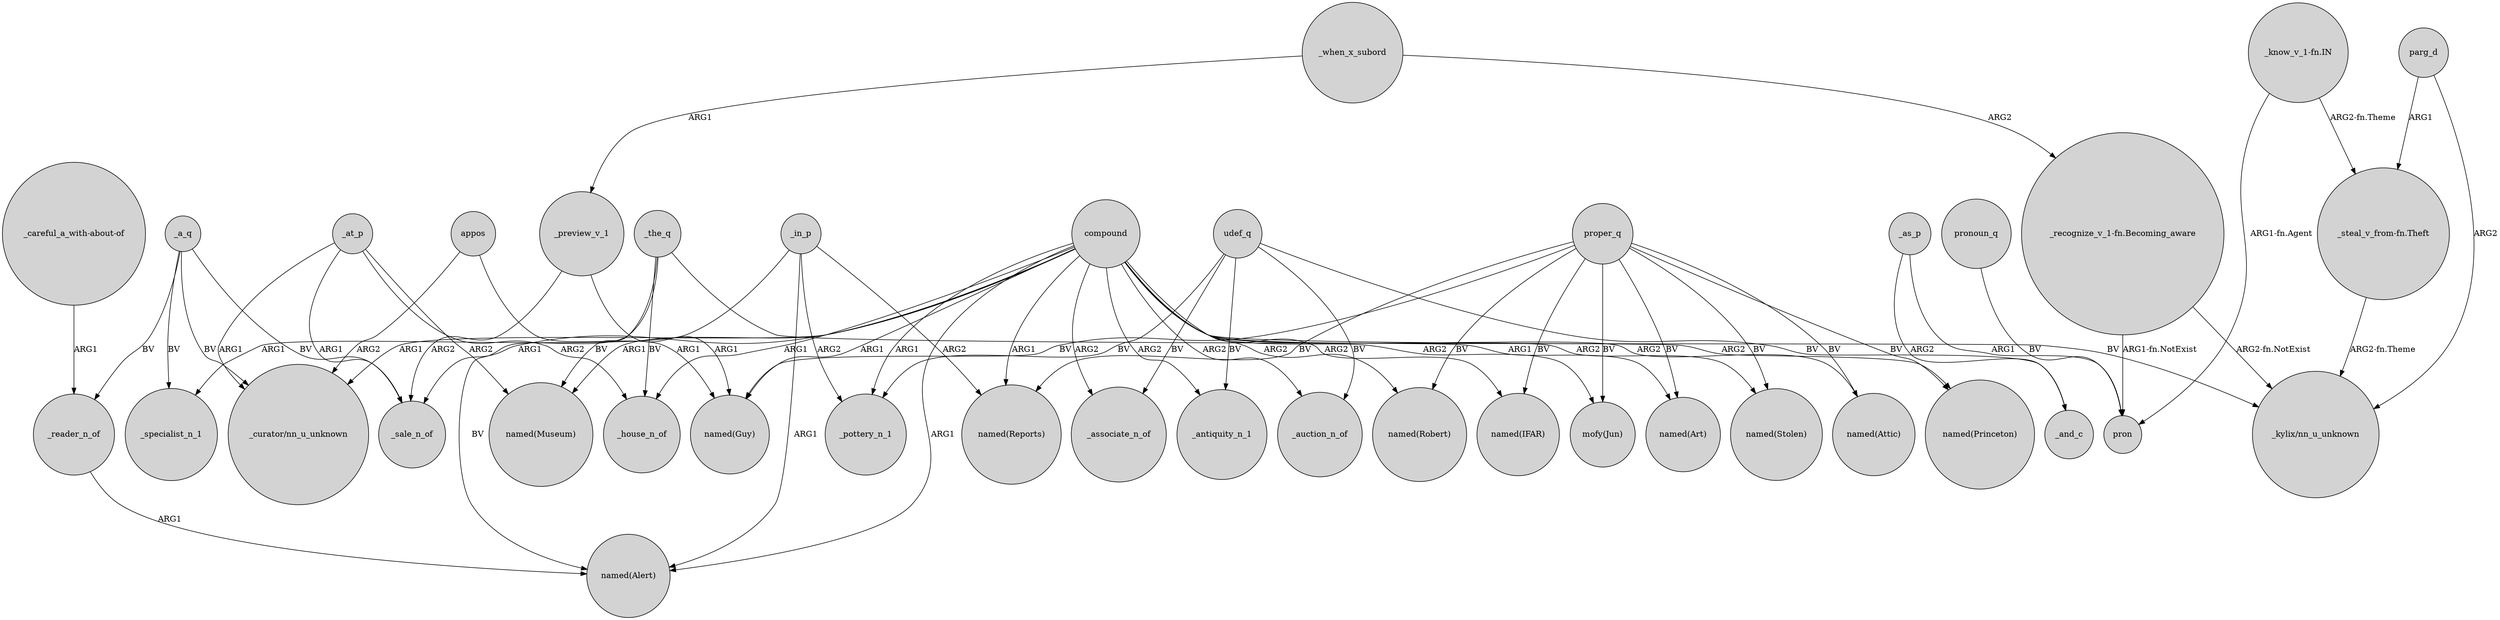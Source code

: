 digraph {
	node [shape=circle style=filled]
	_a_q -> _sale_n_of [label=BV]
	_the_q -> _house_n_of [label=BV]
	proper_q -> "named(Princeton)" [label=BV]
	_in_p -> _specialist_n_1 [label=ARG1]
	compound -> "named(Reports)" [label=ARG1]
	_at_p -> "named(Museum)" [label=ARG2]
	_a_q -> _reader_n_of [label=BV]
	_at_p -> "_curator/nn_u_unknown" [label=ARG1]
	_when_x_subord -> _preview_v_1 [label=ARG1]
	_a_q -> "_curator/nn_u_unknown" [label=BV]
	parg_d -> "_kylix/nn_u_unknown" [label=ARG2]
	udef_q -> _antiquity_n_1 [label=BV]
	"_recognize_v_1-fn.Becoming_aware" -> pron [label="ARG1-fn.NotExist"]
	compound -> "named(Robert)" [label=ARG2]
	compound -> "named(Princeton)" [label=ARG2]
	proper_q -> "named(Reports)" [label=BV]
	"_know_v_1-fn.IN" -> "_steal_v_from-fn.Theft" [label="ARG2-fn.Theme"]
	proper_q -> "mofy(Jun)" [label=BV]
	_in_p -> _pottery_n_1 [label=ARG2]
	compound -> _auction_n_of [label=ARG2]
	compound -> "named(Art)" [label=ARG1]
	appos -> "named(Guy)" [label=ARG1]
	udef_q -> _auction_n_of [label=BV]
	_as_p -> pron [label=ARG1]
	"_know_v_1-fn.IN" -> pron [label="ARG1-fn.Agent"]
	proper_q -> "named(Attic)" [label=BV]
	appos -> "_curator/nn_u_unknown" [label=ARG2]
	compound -> "named(Guy)" [label=ARG1]
	udef_q -> _associate_n_of [label=BV]
	_at_p -> _house_n_of [label=ARG2]
	compound -> "named(Attic)" [label=ARG2]
	compound -> _antiquity_n_1 [label=ARG2]
	parg_d -> "_steal_v_from-fn.Theft" [label=ARG1]
	pronoun_q -> pron [label=BV]
	proper_q -> "named(Art)" [label=BV]
	compound -> "named(Alert)" [label=ARG1]
	compound -> _house_n_of [label=ARG1]
	_in_p -> "named(Alert)" [label=ARG1]
	compound -> "named(IFAR)" [label=ARG2]
	proper_q -> "named(Robert)" [label=BV]
	proper_q -> "named(Stolen)" [label=BV]
	_in_p -> "named(Reports)" [label=ARG2]
	_preview_v_1 -> _sale_n_of [label=ARG2]
	"_careful_a_with-about-of" -> _reader_n_of [label=ARG1]
	compound -> "named(Stolen)" [label=ARG2]
	compound -> _sale_n_of [label=ARG1]
	_as_p -> _and_c [label=ARG2]
	compound -> "named(Museum)" [label=ARG1]
	proper_q -> "named(IFAR)" [label=BV]
	compound -> "mofy(Jun)" [label=ARG2]
	"_recognize_v_1-fn.Becoming_aware" -> "_kylix/nn_u_unknown" [label="ARG2-fn.NotExist"]
	compound -> _pottery_n_1 [label=ARG1]
	_preview_v_1 -> "named(Guy)" [label=ARG1]
	_the_q -> "_kylix/nn_u_unknown" [label=BV]
	_the_q -> "named(Alert)" [label=BV]
	compound -> _associate_n_of [label=ARG2]
	_at_p -> _sale_n_of [label=ARG1]
	udef_q -> _and_c [label=BV]
	udef_q -> _pottery_n_1 [label=BV]
	_reader_n_of -> "named(Alert)" [label=ARG1]
	"_steal_v_from-fn.Theft" -> "_kylix/nn_u_unknown" [label="ARG2-fn.Theme"]
	proper_q -> "named(Guy)" [label=BV]
	compound -> "_curator/nn_u_unknown" [label=ARG1]
	_the_q -> "named(Museum)" [label=BV]
	_when_x_subord -> "_recognize_v_1-fn.Becoming_aware" [label=ARG2]
	_a_q -> _specialist_n_1 [label=BV]
}
